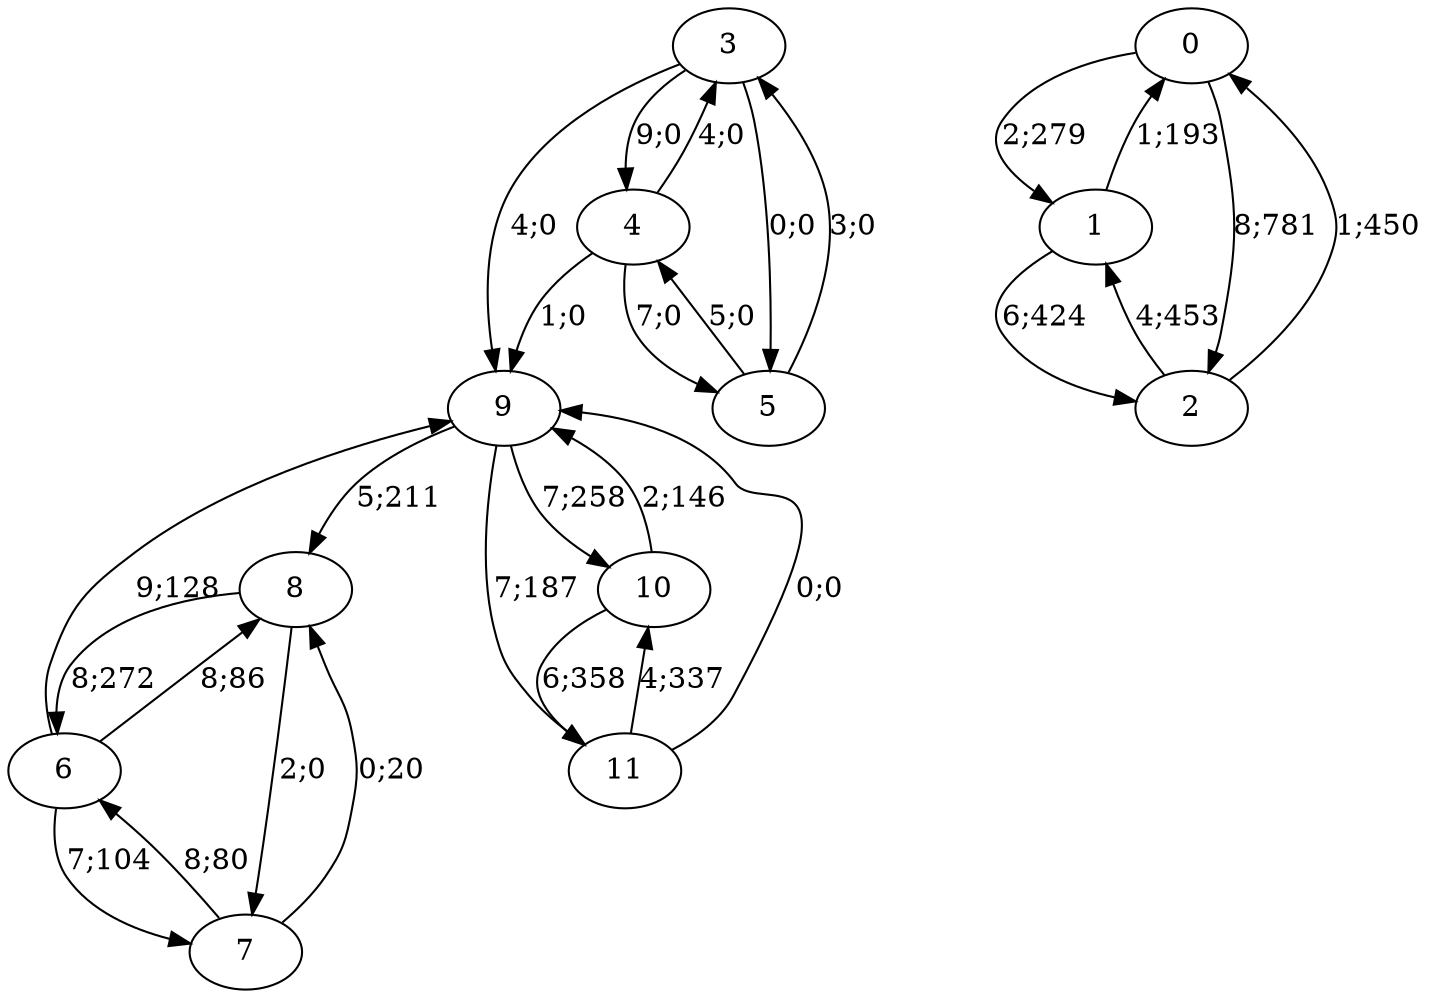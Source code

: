 digraph graph6624 {








3 -> 9 [color=black,label="4;0"]
3 -> 4 [color=black,label="9;0"]
3 -> 5 [color=black,label="0;0"]


4 -> 9 [color=black,label="1;0"]
4 -> 3 [color=black,label="4;0"]
4 -> 5 [color=black,label="7;0"]


5 -> 3 [color=black,label="3;0"]
5 -> 4 [color=black,label="5;0"]


























6 -> 9 [color=black,label="9;128"]
6 -> 7 [color=black,label="7;104"]
6 -> 8 [color=black,label="8;86"]


7 -> 6 [color=black,label="8;80"]
7 -> 8 [color=black,label="0;20"]


8 -> 6 [color=black,label="8;272"]
8 -> 7 [color=black,label="2;0"]


























9 -> 8 [color=black,label="5;211"]
9 -> 10 [color=black,label="7;258"]
9 -> 11 [color=black,label="7;187"]


10 -> 9 [color=black,label="2;146"]
10 -> 11 [color=black,label="6;358"]


11 -> 9 [color=black,label="0;0"]
11 -> 10 [color=black,label="4;337"]


0 -> 1 [color=black,label="2;279"]
0 -> 2 [color=black,label="8;781"]


1 -> 0 [color=black,label="1;193"]
1 -> 2 [color=black,label="6;424"]


2 -> 0 [color=black,label="1;450"]
2 -> 1 [color=black,label="4;453"]



















}